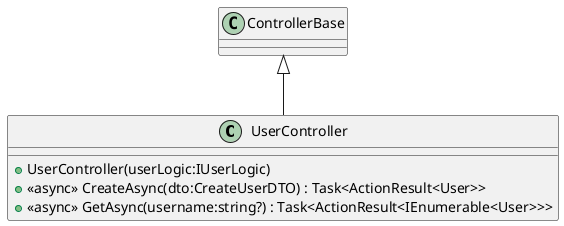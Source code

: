 @startuml
class UserController {
    + UserController(userLogic:IUserLogic)
    + <<async>> CreateAsync(dto:CreateUserDTO) : Task<ActionResult<User>>
    + <<async>> GetAsync(username:string?) : Task<ActionResult<IEnumerable<User>>>
}
ControllerBase <|-- UserController
@enduml
